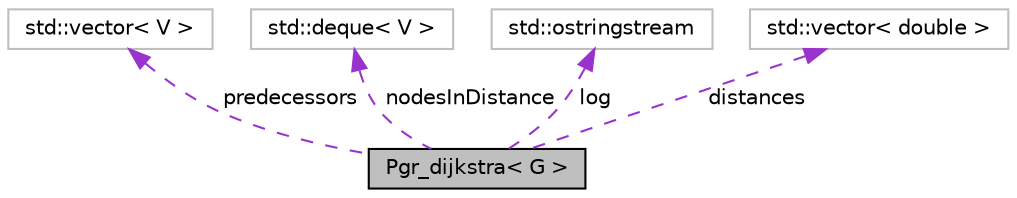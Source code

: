 digraph "Pgr_dijkstra&lt; G &gt;"
{
  edge [fontname="Helvetica",fontsize="10",labelfontname="Helvetica",labelfontsize="10"];
  node [fontname="Helvetica",fontsize="10",shape=record];
  Node1 [label="Pgr_dijkstra\< G \>",height=0.2,width=0.4,color="black", fillcolor="grey75", style="filled" fontcolor="black"];
  Node2 -> Node1 [dir="back",color="darkorchid3",fontsize="10",style="dashed",label=" predecessors" ,fontname="Helvetica"];
  Node2 [label="std::vector\< V \>",height=0.2,width=0.4,color="grey75", fillcolor="white", style="filled"];
  Node3 -> Node1 [dir="back",color="darkorchid3",fontsize="10",style="dashed",label=" nodesInDistance" ,fontname="Helvetica"];
  Node3 [label="std::deque\< V \>",height=0.2,width=0.4,color="grey75", fillcolor="white", style="filled"];
  Node4 -> Node1 [dir="back",color="darkorchid3",fontsize="10",style="dashed",label=" log" ,fontname="Helvetica"];
  Node4 [label="std::ostringstream",height=0.2,width=0.4,color="grey75", fillcolor="white", style="filled",tooltip="STL class. "];
  Node5 -> Node1 [dir="back",color="darkorchid3",fontsize="10",style="dashed",label=" distances" ,fontname="Helvetica"];
  Node5 [label="std::vector\< double \>",height=0.2,width=0.4,color="grey75", fillcolor="white", style="filled"];
}
